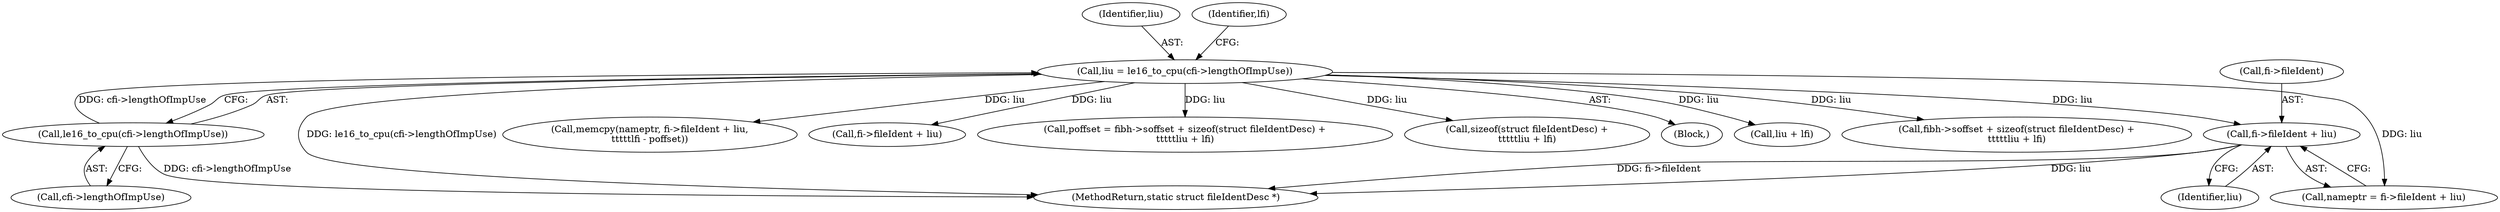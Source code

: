 digraph "0_linux_0e5cc9a40ada6046e6bc3bdfcd0c0d7e4b706b14_0@pointer" {
"1000348" [label="(Call,fi->fileIdent + liu)"];
"1000326" [label="(Call,liu = le16_to_cpu(cfi->lengthOfImpUse))"];
"1000328" [label="(Call,le16_to_cpu(cfi->lengthOfImpUse))"];
"1000511" [label="(MethodReturn,static struct fileIdentDesc *)"];
"1000348" [label="(Call,fi->fileIdent + liu)"];
"1000327" [label="(Identifier,liu)"];
"1000329" [label="(Call,cfi->lengthOfImpUse)"];
"1000328" [label="(Call,le16_to_cpu(cfi->lengthOfImpUse))"];
"1000390" [label="(Call,memcpy(nameptr, fi->fileIdent + liu,\n\t\t\t\t\tlfi - poffset))"];
"1000392" [label="(Call,fi->fileIdent + liu)"];
"1000356" [label="(Call,poffset = fibh->soffset + sizeof(struct fileIdentDesc) +\n\t\t\t\t\tliu + lfi)"];
"1000362" [label="(Call,sizeof(struct fileIdentDesc) +\n\t\t\t\t\tliu + lfi)"];
"1000352" [label="(Identifier,liu)"];
"1000305" [label="(Block,)"];
"1000326" [label="(Call,liu = le16_to_cpu(cfi->lengthOfImpUse))"];
"1000346" [label="(Call,nameptr = fi->fileIdent + liu)"];
"1000333" [label="(Identifier,lfi)"];
"1000349" [label="(Call,fi->fileIdent)"];
"1000365" [label="(Call,liu + lfi)"];
"1000358" [label="(Call,fibh->soffset + sizeof(struct fileIdentDesc) +\n\t\t\t\t\tliu + lfi)"];
"1000348" -> "1000346"  [label="AST: "];
"1000348" -> "1000352"  [label="CFG: "];
"1000349" -> "1000348"  [label="AST: "];
"1000352" -> "1000348"  [label="AST: "];
"1000346" -> "1000348"  [label="CFG: "];
"1000348" -> "1000511"  [label="DDG: fi->fileIdent"];
"1000348" -> "1000511"  [label="DDG: liu"];
"1000326" -> "1000348"  [label="DDG: liu"];
"1000326" -> "1000305"  [label="AST: "];
"1000326" -> "1000328"  [label="CFG: "];
"1000327" -> "1000326"  [label="AST: "];
"1000328" -> "1000326"  [label="AST: "];
"1000333" -> "1000326"  [label="CFG: "];
"1000326" -> "1000511"  [label="DDG: le16_to_cpu(cfi->lengthOfImpUse)"];
"1000328" -> "1000326"  [label="DDG: cfi->lengthOfImpUse"];
"1000326" -> "1000346"  [label="DDG: liu"];
"1000326" -> "1000356"  [label="DDG: liu"];
"1000326" -> "1000358"  [label="DDG: liu"];
"1000326" -> "1000362"  [label="DDG: liu"];
"1000326" -> "1000365"  [label="DDG: liu"];
"1000326" -> "1000390"  [label="DDG: liu"];
"1000326" -> "1000392"  [label="DDG: liu"];
"1000328" -> "1000329"  [label="CFG: "];
"1000329" -> "1000328"  [label="AST: "];
"1000328" -> "1000511"  [label="DDG: cfi->lengthOfImpUse"];
}
